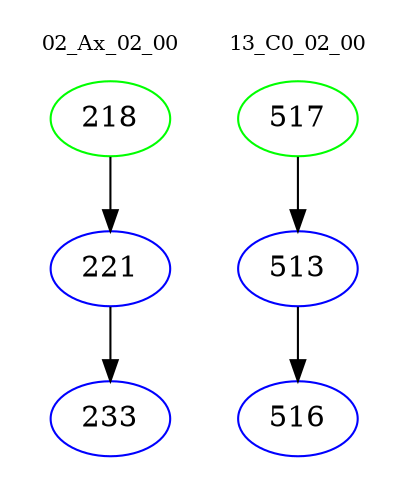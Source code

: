 digraph{
subgraph cluster_0 {
color = white
label = "02_Ax_02_00";
fontsize=10;
T0_218 [label="218", color="green"]
T0_218 -> T0_221 [color="black"]
T0_221 [label="221", color="blue"]
T0_221 -> T0_233 [color="black"]
T0_233 [label="233", color="blue"]
}
subgraph cluster_1 {
color = white
label = "13_C0_02_00";
fontsize=10;
T1_517 [label="517", color="green"]
T1_517 -> T1_513 [color="black"]
T1_513 [label="513", color="blue"]
T1_513 -> T1_516 [color="black"]
T1_516 [label="516", color="blue"]
}
}
